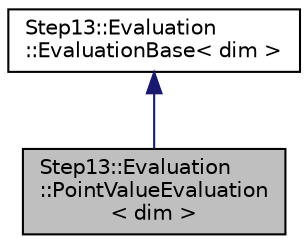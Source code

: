digraph "Step13::Evaluation::PointValueEvaluation&lt; dim &gt;"
{
 // LATEX_PDF_SIZE
  edge [fontname="Helvetica",fontsize="10",labelfontname="Helvetica",labelfontsize="10"];
  node [fontname="Helvetica",fontsize="10",shape=record];
  Node1 [label="Step13::Evaluation\l::PointValueEvaluation\l\< dim \>",height=0.2,width=0.4,color="black", fillcolor="grey75", style="filled", fontcolor="black",tooltip=" "];
  Node2 -> Node1 [dir="back",color="midnightblue",fontsize="10",style="solid",fontname="Helvetica"];
  Node2 [label="Step13::Evaluation\l::EvaluationBase\< dim \>",height=0.2,width=0.4,color="black", fillcolor="white", style="filled",URL="$classStep13_1_1Evaluation_1_1EvaluationBase.html",tooltip=" "];
}
